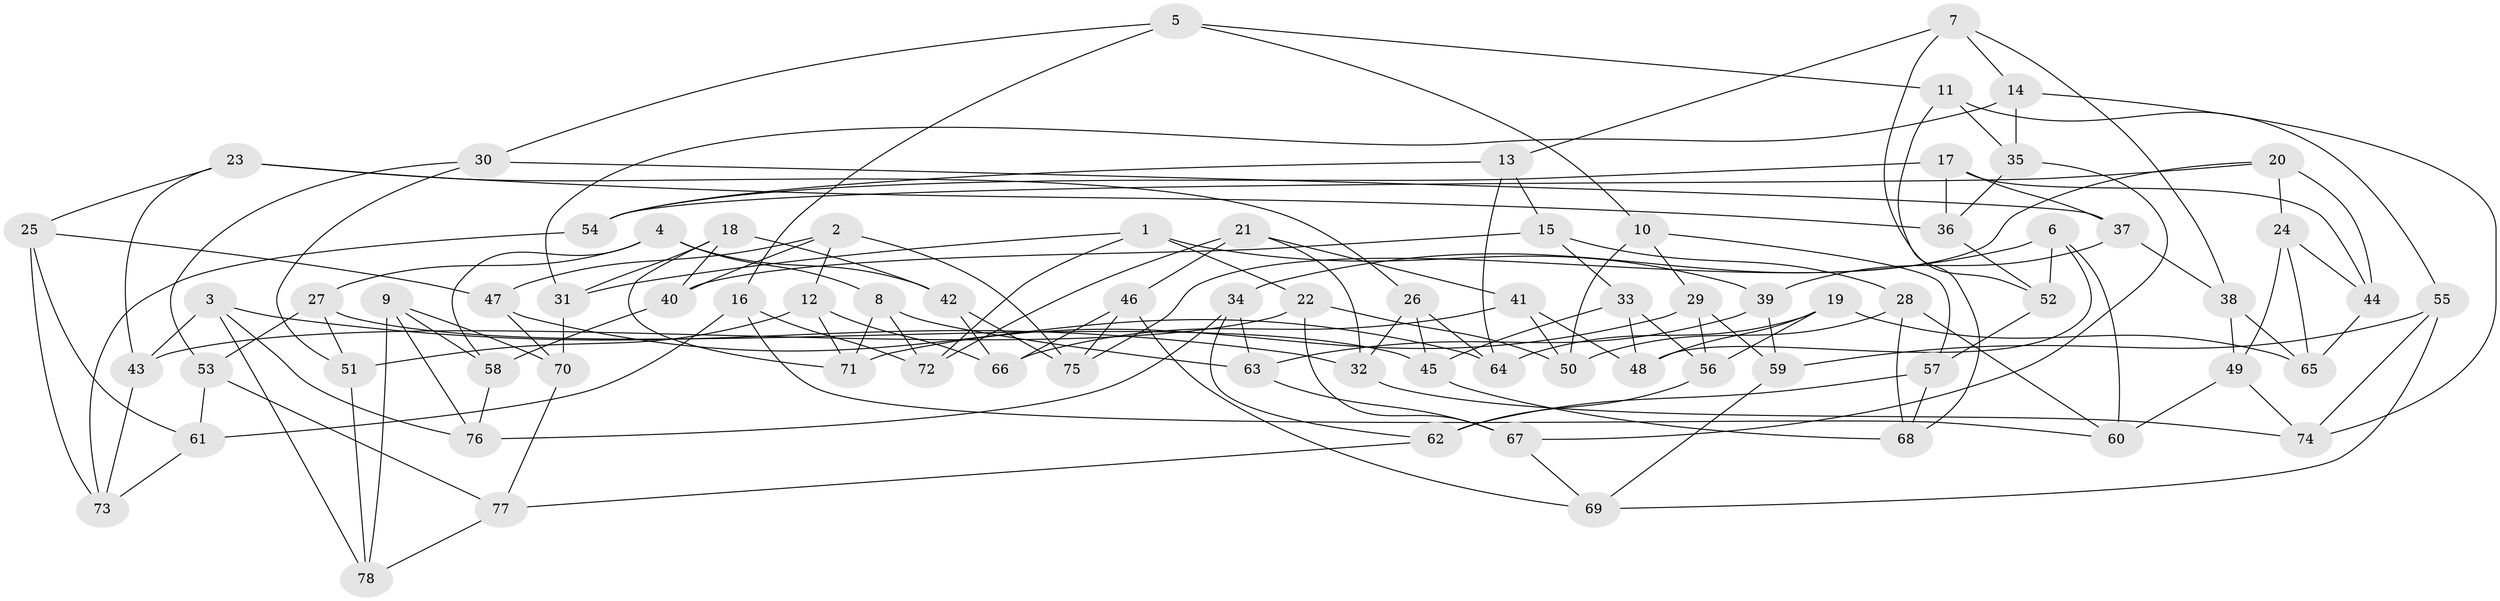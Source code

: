 // Generated by graph-tools (version 1.1) at 2025/03/03/09/25 03:03:05]
// undirected, 78 vertices, 156 edges
graph export_dot {
graph [start="1"]
  node [color=gray90,style=filled];
  1;
  2;
  3;
  4;
  5;
  6;
  7;
  8;
  9;
  10;
  11;
  12;
  13;
  14;
  15;
  16;
  17;
  18;
  19;
  20;
  21;
  22;
  23;
  24;
  25;
  26;
  27;
  28;
  29;
  30;
  31;
  32;
  33;
  34;
  35;
  36;
  37;
  38;
  39;
  40;
  41;
  42;
  43;
  44;
  45;
  46;
  47;
  48;
  49;
  50;
  51;
  52;
  53;
  54;
  55;
  56;
  57;
  58;
  59;
  60;
  61;
  62;
  63;
  64;
  65;
  66;
  67;
  68;
  69;
  70;
  71;
  72;
  73;
  74;
  75;
  76;
  77;
  78;
  1 -- 72;
  1 -- 22;
  1 -- 31;
  1 -- 39;
  2 -- 75;
  2 -- 47;
  2 -- 12;
  2 -- 40;
  3 -- 43;
  3 -- 76;
  3 -- 78;
  3 -- 32;
  4 -- 42;
  4 -- 27;
  4 -- 8;
  4 -- 58;
  5 -- 10;
  5 -- 16;
  5 -- 11;
  5 -- 30;
  6 -- 48;
  6 -- 34;
  6 -- 60;
  6 -- 52;
  7 -- 13;
  7 -- 14;
  7 -- 38;
  7 -- 52;
  8 -- 72;
  8 -- 63;
  8 -- 71;
  9 -- 70;
  9 -- 76;
  9 -- 78;
  9 -- 58;
  10 -- 57;
  10 -- 50;
  10 -- 29;
  11 -- 55;
  11 -- 68;
  11 -- 35;
  12 -- 71;
  12 -- 51;
  12 -- 66;
  13 -- 64;
  13 -- 54;
  13 -- 15;
  14 -- 31;
  14 -- 74;
  14 -- 35;
  15 -- 40;
  15 -- 28;
  15 -- 33;
  16 -- 60;
  16 -- 72;
  16 -- 61;
  17 -- 37;
  17 -- 44;
  17 -- 54;
  17 -- 36;
  18 -- 40;
  18 -- 71;
  18 -- 31;
  18 -- 42;
  19 -- 64;
  19 -- 48;
  19 -- 65;
  19 -- 56;
  20 -- 24;
  20 -- 44;
  20 -- 54;
  20 -- 75;
  21 -- 46;
  21 -- 72;
  21 -- 41;
  21 -- 32;
  22 -- 67;
  22 -- 50;
  22 -- 43;
  23 -- 43;
  23 -- 36;
  23 -- 26;
  23 -- 25;
  24 -- 65;
  24 -- 44;
  24 -- 49;
  25 -- 61;
  25 -- 47;
  25 -- 73;
  26 -- 64;
  26 -- 45;
  26 -- 32;
  27 -- 53;
  27 -- 45;
  27 -- 51;
  28 -- 68;
  28 -- 60;
  28 -- 50;
  29 -- 59;
  29 -- 71;
  29 -- 56;
  30 -- 37;
  30 -- 53;
  30 -- 51;
  31 -- 70;
  32 -- 74;
  33 -- 45;
  33 -- 48;
  33 -- 56;
  34 -- 76;
  34 -- 62;
  34 -- 63;
  35 -- 36;
  35 -- 67;
  36 -- 52;
  37 -- 38;
  37 -- 39;
  38 -- 49;
  38 -- 65;
  39 -- 59;
  39 -- 63;
  40 -- 58;
  41 -- 66;
  41 -- 48;
  41 -- 50;
  42 -- 66;
  42 -- 75;
  43 -- 73;
  44 -- 65;
  45 -- 68;
  46 -- 66;
  46 -- 75;
  46 -- 69;
  47 -- 70;
  47 -- 64;
  49 -- 74;
  49 -- 60;
  51 -- 78;
  52 -- 57;
  53 -- 77;
  53 -- 61;
  54 -- 73;
  55 -- 74;
  55 -- 59;
  55 -- 69;
  56 -- 62;
  57 -- 68;
  57 -- 62;
  58 -- 76;
  59 -- 69;
  61 -- 73;
  62 -- 77;
  63 -- 67;
  67 -- 69;
  70 -- 77;
  77 -- 78;
}
